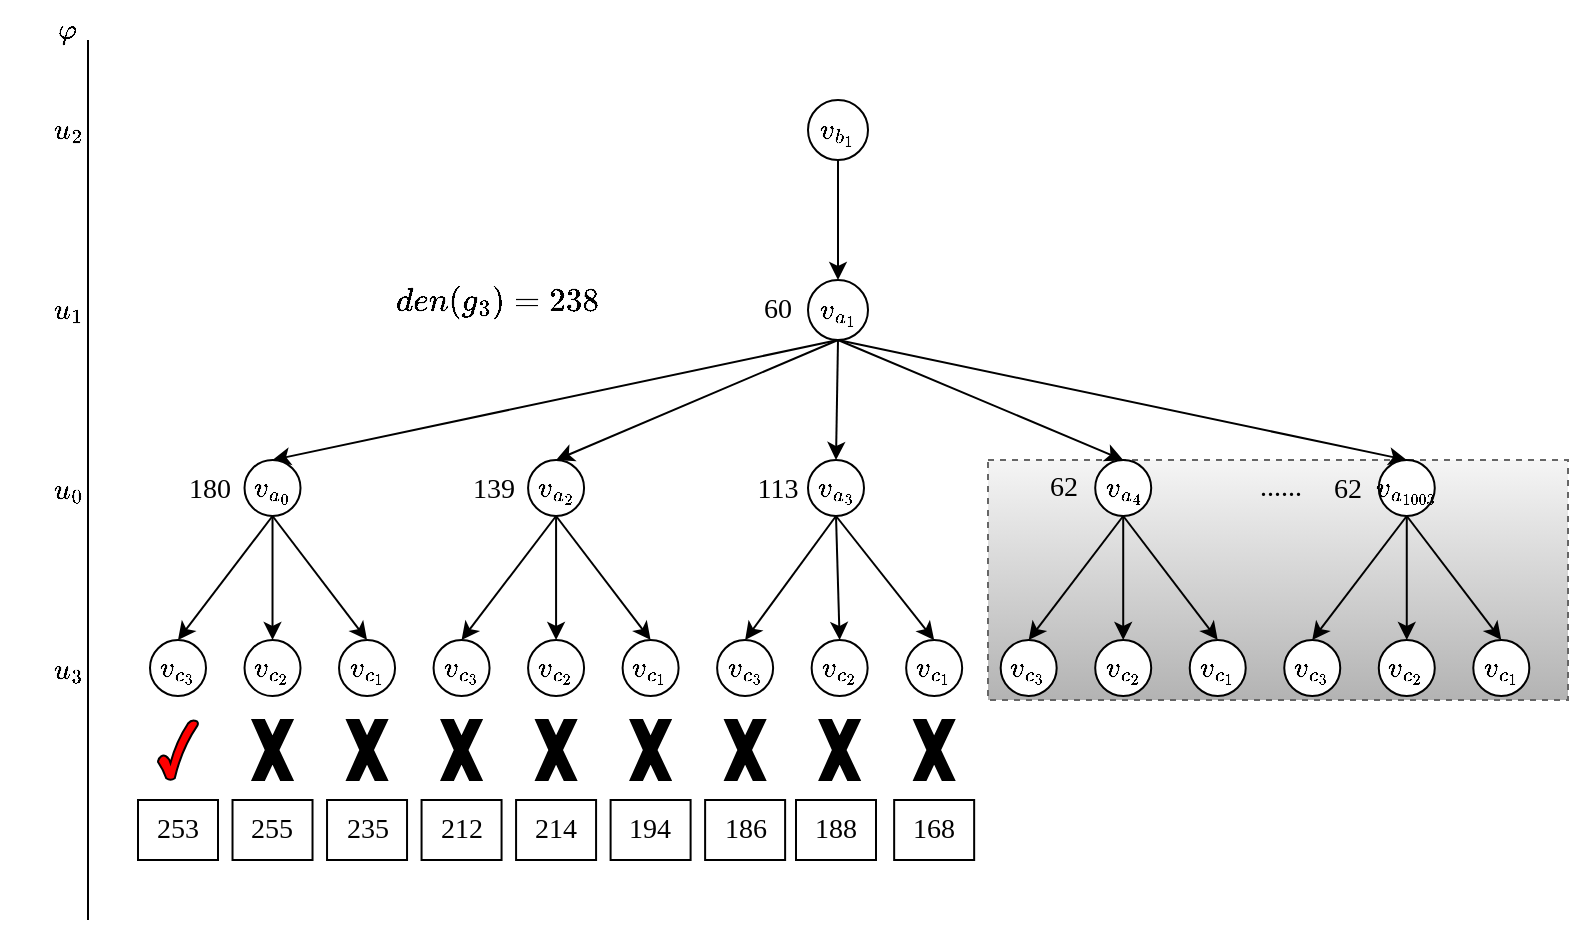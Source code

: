 <mxfile version="22.0.8" type="github">
  <diagram name="第 1 页" id="oirfP8GlLZbANJKovkfx">
    <mxGraphModel dx="1434" dy="796" grid="1" gridSize="10" guides="1" tooltips="1" connect="1" arrows="1" fold="1" page="1" pageScale="1" pageWidth="1169" pageHeight="1654" math="1" shadow="0">
      <root>
        <mxCell id="0" />
        <mxCell id="1" parent="0" />
        <mxCell id="uFLqNF3YbA82gDsRBkXz-91" value="" style="rounded=0;whiteSpace=wrap;html=1;dashed=1;fillColor=#f5f5f5;strokeColor=#666666;gradientColor=#b3b3b3;" vertex="1" parent="1">
          <mxGeometry x="500" y="290" width="290" height="120" as="geometry" />
        </mxCell>
        <mxCell id="uFLqNF3YbA82gDsRBkXz-1" value="" style="endArrow=none;html=1;rounded=0;fontSize=14;fontFamily=Times New Roman;" edge="1" parent="1">
          <mxGeometry width="50" height="50" relative="1" as="geometry">
            <mxPoint x="50" y="520" as="sourcePoint" />
            <mxPoint x="50" y="80" as="targetPoint" />
          </mxGeometry>
        </mxCell>
        <mxCell id="uFLqNF3YbA82gDsRBkXz-2" value="$$\varphi$$" style="text;html=1;strokeColor=none;fillColor=none;align=center;verticalAlign=middle;whiteSpace=wrap;rounded=0;fontFamily=Times New Roman;fontSize=14;" vertex="1" parent="1">
          <mxGeometry x="10" y="60" width="60" height="30" as="geometry" />
        </mxCell>
        <mxCell id="uFLqNF3YbA82gDsRBkXz-3" value="$$u_2$$" style="text;html=1;strokeColor=none;fillColor=none;align=center;verticalAlign=middle;whiteSpace=wrap;rounded=0;fontFamily=Times New Roman;fontSize=14;" vertex="1" parent="1">
          <mxGeometry x="10" y="110" width="60" height="30" as="geometry" />
        </mxCell>
        <mxCell id="uFLqNF3YbA82gDsRBkXz-4" value="$$u_1$$" style="text;html=1;strokeColor=none;fillColor=none;align=center;verticalAlign=middle;whiteSpace=wrap;rounded=0;fontFamily=Times New Roman;fontSize=14;" vertex="1" parent="1">
          <mxGeometry x="10" y="200" width="60" height="30" as="geometry" />
        </mxCell>
        <mxCell id="uFLqNF3YbA82gDsRBkXz-5" value="$$u_0$$" style="text;html=1;strokeColor=none;fillColor=none;align=center;verticalAlign=middle;whiteSpace=wrap;rounded=0;fontFamily=Times New Roman;fontSize=14;" vertex="1" parent="1">
          <mxGeometry x="10" y="290" width="60" height="30" as="geometry" />
        </mxCell>
        <mxCell id="uFLqNF3YbA82gDsRBkXz-6" style="edgeStyle=none;shape=connector;rounded=0;orthogonalLoop=1;jettySize=auto;html=1;exitX=0.5;exitY=0;exitDx=0;exitDy=0;labelBackgroundColor=default;strokeColor=default;align=center;verticalAlign=middle;fontFamily=Times New Roman;fontSize=14;fontColor=default;endArrow=classic;" edge="1" parent="1">
          <mxGeometry relative="1" as="geometry">
            <mxPoint x="341.5" y="120" as="sourcePoint" />
            <mxPoint x="341.5" y="120" as="targetPoint" />
          </mxGeometry>
        </mxCell>
        <mxCell id="uFLqNF3YbA82gDsRBkXz-7" style="edgeStyle=none;shape=connector;rounded=0;orthogonalLoop=1;jettySize=auto;html=1;exitX=0.5;exitY=1;exitDx=0;exitDy=0;entryX=0.5;entryY=0;entryDx=0;entryDy=0;labelBackgroundColor=default;strokeColor=default;align=center;verticalAlign=middle;fontFamily=Times New Roman;fontSize=14;fontColor=default;endArrow=classic;" edge="1" parent="1" source="uFLqNF3YbA82gDsRBkXz-8">
          <mxGeometry relative="1" as="geometry">
            <mxPoint x="425" y="200" as="targetPoint" />
          </mxGeometry>
        </mxCell>
        <mxCell id="uFLqNF3YbA82gDsRBkXz-8" value="$$v_{b_{1}}$$" style="ellipse;whiteSpace=wrap;html=1;aspect=fixed;fontFamily=Times New Roman;fontSize=14;fontColor=default;" vertex="1" parent="1">
          <mxGeometry x="410" y="110" width="30" height="30" as="geometry" />
        </mxCell>
        <mxCell id="uFLqNF3YbA82gDsRBkXz-9" style="edgeStyle=none;shape=connector;rounded=0;orthogonalLoop=1;jettySize=auto;html=1;exitX=0.5;exitY=1;exitDx=0;exitDy=0;entryX=0.5;entryY=0;entryDx=0;entryDy=0;labelBackgroundColor=default;strokeColor=default;align=center;verticalAlign=middle;fontFamily=Helvetica;fontSize=11;fontColor=default;endArrow=classic;" edge="1" parent="1" source="uFLqNF3YbA82gDsRBkXz-14" target="uFLqNF3YbA82gDsRBkXz-21">
          <mxGeometry relative="1" as="geometry" />
        </mxCell>
        <mxCell id="uFLqNF3YbA82gDsRBkXz-10" style="edgeStyle=none;shape=connector;rounded=0;orthogonalLoop=1;jettySize=auto;html=1;exitX=0.5;exitY=1;exitDx=0;exitDy=0;entryX=0.5;entryY=0;entryDx=0;entryDy=0;labelBackgroundColor=default;strokeColor=default;align=center;verticalAlign=middle;fontFamily=Helvetica;fontSize=11;fontColor=default;endArrow=classic;" edge="1" parent="1" source="uFLqNF3YbA82gDsRBkXz-14" target="uFLqNF3YbA82gDsRBkXz-22">
          <mxGeometry relative="1" as="geometry" />
        </mxCell>
        <mxCell id="uFLqNF3YbA82gDsRBkXz-11" style="edgeStyle=none;shape=connector;rounded=0;orthogonalLoop=1;jettySize=auto;html=1;exitX=0.5;exitY=1;exitDx=0;exitDy=0;entryX=0.5;entryY=0;entryDx=0;entryDy=0;labelBackgroundColor=default;strokeColor=default;align=center;verticalAlign=middle;fontFamily=Helvetica;fontSize=11;fontColor=default;endArrow=classic;" edge="1" parent="1" source="uFLqNF3YbA82gDsRBkXz-14" target="uFLqNF3YbA82gDsRBkXz-47">
          <mxGeometry relative="1" as="geometry" />
        </mxCell>
        <mxCell id="uFLqNF3YbA82gDsRBkXz-12" style="edgeStyle=none;shape=connector;rounded=0;orthogonalLoop=1;jettySize=auto;html=1;exitX=0.5;exitY=1;exitDx=0;exitDy=0;entryX=0.5;entryY=0;entryDx=0;entryDy=0;labelBackgroundColor=default;strokeColor=default;align=center;verticalAlign=middle;fontFamily=Helvetica;fontSize=11;fontColor=default;endArrow=classic;" edge="1" parent="1" source="uFLqNF3YbA82gDsRBkXz-14" target="uFLqNF3YbA82gDsRBkXz-51">
          <mxGeometry relative="1" as="geometry" />
        </mxCell>
        <mxCell id="uFLqNF3YbA82gDsRBkXz-13" style="edgeStyle=none;shape=connector;rounded=0;orthogonalLoop=1;jettySize=auto;html=1;exitX=0.5;exitY=1;exitDx=0;exitDy=0;entryX=0.5;entryY=0;entryDx=0;entryDy=0;labelBackgroundColor=default;strokeColor=default;align=center;verticalAlign=middle;fontFamily=Helvetica;fontSize=11;fontColor=default;endArrow=classic;" edge="1" parent="1" source="uFLqNF3YbA82gDsRBkXz-14" target="uFLqNF3YbA82gDsRBkXz-55">
          <mxGeometry relative="1" as="geometry" />
        </mxCell>
        <mxCell id="uFLqNF3YbA82gDsRBkXz-14" value="$$v_{a_{1}}$$" style="ellipse;whiteSpace=wrap;html=1;aspect=fixed;fontFamily=Times New Roman;fontSize=14;fontColor=default;" vertex="1" parent="1">
          <mxGeometry x="410" y="200" width="30" height="30" as="geometry" />
        </mxCell>
        <mxCell id="uFLqNF3YbA82gDsRBkXz-15" value="$$u_3$$" style="text;html=1;strokeColor=none;fillColor=none;align=center;verticalAlign=middle;whiteSpace=wrap;rounded=0;fontFamily=Times New Roman;fontSize=14;" vertex="1" parent="1">
          <mxGeometry x="10" y="380" width="60" height="30" as="geometry" />
        </mxCell>
        <mxCell id="uFLqNF3YbA82gDsRBkXz-16" value="" style="verticalLabelPosition=bottom;verticalAlign=top;html=1;shape=mxgraph.basic.x;fontFamily=Times New Roman;fontSize=14;fontColor=default;fillColor=#000000;" vertex="1" parent="1">
          <mxGeometry x="132.26" y="420" width="20" height="30" as="geometry" />
        </mxCell>
        <mxCell id="uFLqNF3YbA82gDsRBkXz-17" value="" style="verticalLabelPosition=bottom;verticalAlign=top;html=1;shape=mxgraph.basic.x;fontFamily=Times New Roman;fontSize=14;fontColor=default;fillColor=#000000;" vertex="1" parent="1">
          <mxGeometry x="179.52" y="420" width="20" height="30" as="geometry" />
        </mxCell>
        <mxCell id="uFLqNF3YbA82gDsRBkXz-18" value="253" style="rounded=0;whiteSpace=wrap;html=1;fontSize=14;fontFamily=Times New Roman;" vertex="1" parent="1">
          <mxGeometry x="75" y="460" width="40" height="30" as="geometry" />
        </mxCell>
        <mxCell id="uFLqNF3YbA82gDsRBkXz-19" value="255" style="rounded=0;whiteSpace=wrap;html=1;fontSize=14;fontFamily=Times New Roman;" vertex="1" parent="1">
          <mxGeometry x="122.26" y="460" width="40" height="30" as="geometry" />
        </mxCell>
        <mxCell id="uFLqNF3YbA82gDsRBkXz-20" value="235" style="rounded=0;whiteSpace=wrap;html=1;fontSize=14;fontFamily=Times New Roman;" vertex="1" parent="1">
          <mxGeometry x="169.52" y="460" width="40" height="30" as="geometry" />
        </mxCell>
        <mxCell id="uFLqNF3YbA82gDsRBkXz-21" value="$$v_{a_{0}}$$" style="ellipse;whiteSpace=wrap;html=1;aspect=fixed;fontFamily=Times New Roman;fontSize=14;fontColor=default;" vertex="1" parent="1">
          <mxGeometry x="128.26" y="290" width="28" height="28" as="geometry" />
        </mxCell>
        <mxCell id="uFLqNF3YbA82gDsRBkXz-22" value="$$v_{a_{2}}$$" style="ellipse;whiteSpace=wrap;html=1;aspect=fixed;fontFamily=Times New Roman;fontSize=14;fontColor=default;" vertex="1" parent="1">
          <mxGeometry x="270.041" y="290" width="28" height="28" as="geometry" />
        </mxCell>
        <mxCell id="uFLqNF3YbA82gDsRBkXz-23" value="$$v_{c_{3}}$$" style="ellipse;whiteSpace=wrap;html=1;aspect=fixed;fontFamily=Times New Roman;fontSize=14;fontColor=default;" vertex="1" parent="1">
          <mxGeometry x="81" y="380" width="28" height="28" as="geometry" />
        </mxCell>
        <mxCell id="uFLqNF3YbA82gDsRBkXz-24" style="edgeStyle=none;shape=connector;rounded=0;orthogonalLoop=1;jettySize=auto;html=1;exitX=0.5;exitY=1;exitDx=0;exitDy=0;entryX=0.5;entryY=0;entryDx=0;entryDy=0;labelBackgroundColor=default;strokeColor=default;align=center;verticalAlign=middle;fontFamily=Times New Roman;fontSize=14;fontColor=default;endArrow=classic;" edge="1" parent="1" source="uFLqNF3YbA82gDsRBkXz-21" target="uFLqNF3YbA82gDsRBkXz-23">
          <mxGeometry relative="1" as="geometry" />
        </mxCell>
        <mxCell id="uFLqNF3YbA82gDsRBkXz-25" value="$$v_{c_{2}}$$" style="ellipse;whiteSpace=wrap;html=1;aspect=fixed;fontFamily=Times New Roman;fontSize=14;fontColor=default;" vertex="1" parent="1">
          <mxGeometry x="128.26" y="380" width="28" height="28" as="geometry" />
        </mxCell>
        <mxCell id="uFLqNF3YbA82gDsRBkXz-26" style="edgeStyle=none;shape=connector;rounded=0;orthogonalLoop=1;jettySize=auto;html=1;exitX=0.5;exitY=1;exitDx=0;exitDy=0;entryX=0.5;entryY=0;entryDx=0;entryDy=0;labelBackgroundColor=default;strokeColor=default;align=center;verticalAlign=middle;fontFamily=Times New Roman;fontSize=14;fontColor=default;endArrow=classic;" edge="1" parent="1" source="uFLqNF3YbA82gDsRBkXz-21" target="uFLqNF3YbA82gDsRBkXz-25">
          <mxGeometry relative="1" as="geometry" />
        </mxCell>
        <mxCell id="uFLqNF3YbA82gDsRBkXz-27" value="$$v_{c_{1}}$$" style="ellipse;whiteSpace=wrap;html=1;aspect=fixed;fontFamily=Times New Roman;fontSize=14;fontColor=default;" vertex="1" parent="1">
          <mxGeometry x="175.521" y="380" width="28" height="28" as="geometry" />
        </mxCell>
        <mxCell id="uFLqNF3YbA82gDsRBkXz-28" style="edgeStyle=none;shape=connector;rounded=0;orthogonalLoop=1;jettySize=auto;html=1;exitX=0.5;exitY=1;exitDx=0;exitDy=0;entryX=0.5;entryY=0;entryDx=0;entryDy=0;labelBackgroundColor=default;strokeColor=default;align=center;verticalAlign=middle;fontFamily=Times New Roman;fontSize=14;fontColor=default;endArrow=classic;" edge="1" parent="1" source="uFLqNF3YbA82gDsRBkXz-21" target="uFLqNF3YbA82gDsRBkXz-27">
          <mxGeometry relative="1" as="geometry" />
        </mxCell>
        <mxCell id="uFLqNF3YbA82gDsRBkXz-29" value="$$v_{c_{3}}$$" style="ellipse;whiteSpace=wrap;html=1;aspect=fixed;fontFamily=Times New Roman;fontSize=14;fontColor=default;" vertex="1" parent="1">
          <mxGeometry x="222.781" y="380" width="28" height="28" as="geometry" />
        </mxCell>
        <mxCell id="uFLqNF3YbA82gDsRBkXz-30" style="edgeStyle=none;shape=connector;rounded=0;orthogonalLoop=1;jettySize=auto;html=1;exitX=0.5;exitY=1;exitDx=0;exitDy=0;entryX=0.5;entryY=0;entryDx=0;entryDy=0;labelBackgroundColor=default;strokeColor=default;align=center;verticalAlign=middle;fontFamily=Times New Roman;fontSize=14;fontColor=default;endArrow=classic;" edge="1" parent="1" source="uFLqNF3YbA82gDsRBkXz-22" target="uFLqNF3YbA82gDsRBkXz-29">
          <mxGeometry relative="1" as="geometry" />
        </mxCell>
        <mxCell id="uFLqNF3YbA82gDsRBkXz-31" value="$$v_{c_{2}}$$" style="ellipse;whiteSpace=wrap;html=1;aspect=fixed;fontFamily=Times New Roman;fontSize=14;fontColor=default;" vertex="1" parent="1">
          <mxGeometry x="270.041" y="380" width="28" height="28" as="geometry" />
        </mxCell>
        <mxCell id="uFLqNF3YbA82gDsRBkXz-32" style="edgeStyle=none;shape=connector;rounded=0;orthogonalLoop=1;jettySize=auto;html=1;exitX=0.5;exitY=1;exitDx=0;exitDy=0;entryX=0.5;entryY=0;entryDx=0;entryDy=0;labelBackgroundColor=default;strokeColor=default;align=center;verticalAlign=middle;fontFamily=Times New Roman;fontSize=14;fontColor=default;endArrow=classic;" edge="1" parent="1" source="uFLqNF3YbA82gDsRBkXz-22" target="uFLqNF3YbA82gDsRBkXz-31">
          <mxGeometry relative="1" as="geometry" />
        </mxCell>
        <mxCell id="uFLqNF3YbA82gDsRBkXz-33" value="$$v_{c_{1}}$$" style="ellipse;whiteSpace=wrap;html=1;aspect=fixed;fontFamily=Times New Roman;fontSize=14;fontColor=default;" vertex="1" parent="1">
          <mxGeometry x="317.301" y="380" width="28" height="28" as="geometry" />
        </mxCell>
        <mxCell id="uFLqNF3YbA82gDsRBkXz-34" style="edgeStyle=none;shape=connector;rounded=0;orthogonalLoop=1;jettySize=auto;html=1;exitX=0.5;exitY=1;exitDx=0;exitDy=0;entryX=0.5;entryY=0;entryDx=0;entryDy=0;labelBackgroundColor=default;strokeColor=default;align=center;verticalAlign=middle;fontFamily=Times New Roman;fontSize=14;fontColor=default;endArrow=classic;" edge="1" parent="1" source="uFLqNF3YbA82gDsRBkXz-22" target="uFLqNF3YbA82gDsRBkXz-33">
          <mxGeometry relative="1" as="geometry" />
        </mxCell>
        <mxCell id="uFLqNF3YbA82gDsRBkXz-35" value="$$v_{c_{3}}$$" style="ellipse;whiteSpace=wrap;html=1;aspect=fixed;fontFamily=Times New Roman;fontSize=14;fontColor=default;" vertex="1" parent="1">
          <mxGeometry x="364.562" y="380" width="28" height="28" as="geometry" />
        </mxCell>
        <mxCell id="uFLqNF3YbA82gDsRBkXz-36" value="$$v_{c_{2}}$$" style="ellipse;whiteSpace=wrap;html=1;aspect=fixed;fontFamily=Times New Roman;fontSize=14;fontColor=default;" vertex="1" parent="1">
          <mxGeometry x="411.822" y="380" width="28" height="28" as="geometry" />
        </mxCell>
        <mxCell id="uFLqNF3YbA82gDsRBkXz-37" value="$$v_{c_{1}}$$" style="ellipse;whiteSpace=wrap;html=1;aspect=fixed;fontFamily=Times New Roman;fontSize=14;fontColor=default;" vertex="1" parent="1">
          <mxGeometry x="459.082" y="380" width="28" height="28" as="geometry" />
        </mxCell>
        <mxCell id="uFLqNF3YbA82gDsRBkXz-38" value="$$v_{c_{3}}$$" style="ellipse;whiteSpace=wrap;html=1;aspect=fixed;fontFamily=Times New Roman;fontSize=14;fontColor=default;" vertex="1" parent="1">
          <mxGeometry x="506.342" y="380" width="28" height="28" as="geometry" />
        </mxCell>
        <mxCell id="uFLqNF3YbA82gDsRBkXz-39" value="$$v_{c_{2}}$$" style="ellipse;whiteSpace=wrap;html=1;aspect=fixed;fontFamily=Times New Roman;fontSize=14;fontColor=default;" vertex="1" parent="1">
          <mxGeometry x="553.603" y="380" width="28" height="28" as="geometry" />
        </mxCell>
        <mxCell id="uFLqNF3YbA82gDsRBkXz-40" value="$$v_{c_{1}}$$" style="ellipse;whiteSpace=wrap;html=1;aspect=fixed;fontFamily=Times New Roman;fontSize=14;fontColor=default;" vertex="1" parent="1">
          <mxGeometry x="600.863" y="380" width="28" height="28" as="geometry" />
        </mxCell>
        <mxCell id="uFLqNF3YbA82gDsRBkXz-41" value="$$v_{c_{3}}$$" style="ellipse;whiteSpace=wrap;html=1;aspect=fixed;fontFamily=Times New Roman;fontSize=14;fontColor=default;" vertex="1" parent="1">
          <mxGeometry x="648.123" y="380" width="28" height="28" as="geometry" />
        </mxCell>
        <mxCell id="uFLqNF3YbA82gDsRBkXz-42" value="$$v_{c_{2}}$$" style="ellipse;whiteSpace=wrap;html=1;aspect=fixed;fontFamily=Times New Roman;fontSize=14;fontColor=default;" vertex="1" parent="1">
          <mxGeometry x="695.384" y="380" width="28" height="28" as="geometry" />
        </mxCell>
        <mxCell id="uFLqNF3YbA82gDsRBkXz-43" value="$$v_{c_{1}}$$" style="ellipse;whiteSpace=wrap;html=1;aspect=fixed;fontFamily=Times New Roman;fontSize=14;fontColor=default;" vertex="1" parent="1">
          <mxGeometry x="742.644" y="380" width="28" height="28" as="geometry" />
        </mxCell>
        <mxCell id="uFLqNF3YbA82gDsRBkXz-44" style="edgeStyle=none;shape=connector;rounded=0;orthogonalLoop=1;jettySize=auto;html=1;exitX=0.5;exitY=1;exitDx=0;exitDy=0;entryX=0.5;entryY=0;entryDx=0;entryDy=0;labelBackgroundColor=default;strokeColor=default;align=center;verticalAlign=middle;fontFamily=Times New Roman;fontSize=14;fontColor=default;endArrow=classic;" edge="1" parent="1" source="uFLqNF3YbA82gDsRBkXz-47" target="uFLqNF3YbA82gDsRBkXz-35">
          <mxGeometry relative="1" as="geometry" />
        </mxCell>
        <mxCell id="uFLqNF3YbA82gDsRBkXz-45" style="edgeStyle=none;shape=connector;rounded=0;orthogonalLoop=1;jettySize=auto;html=1;exitX=0.5;exitY=1;exitDx=0;exitDy=0;entryX=0.5;entryY=0;entryDx=0;entryDy=0;labelBackgroundColor=default;strokeColor=default;align=center;verticalAlign=middle;fontFamily=Times New Roman;fontSize=14;fontColor=default;endArrow=classic;" edge="1" parent="1" source="uFLqNF3YbA82gDsRBkXz-47" target="uFLqNF3YbA82gDsRBkXz-36">
          <mxGeometry relative="1" as="geometry" />
        </mxCell>
        <mxCell id="uFLqNF3YbA82gDsRBkXz-46" style="edgeStyle=none;shape=connector;rounded=0;orthogonalLoop=1;jettySize=auto;html=1;exitX=0.5;exitY=1;exitDx=0;exitDy=0;entryX=0.5;entryY=0;entryDx=0;entryDy=0;labelBackgroundColor=default;strokeColor=default;align=center;verticalAlign=middle;fontFamily=Times New Roman;fontSize=14;fontColor=default;endArrow=classic;" edge="1" parent="1" source="uFLqNF3YbA82gDsRBkXz-47" target="uFLqNF3YbA82gDsRBkXz-37">
          <mxGeometry relative="1" as="geometry" />
        </mxCell>
        <mxCell id="uFLqNF3YbA82gDsRBkXz-47" value="$$v_{a_{3}}$$" style="ellipse;whiteSpace=wrap;html=1;aspect=fixed;fontFamily=Times New Roman;fontSize=14;fontColor=default;" vertex="1" parent="1">
          <mxGeometry x="410" y="290" width="28" height="28" as="geometry" />
        </mxCell>
        <mxCell id="uFLqNF3YbA82gDsRBkXz-48" style="edgeStyle=none;shape=connector;rounded=0;orthogonalLoop=1;jettySize=auto;html=1;exitX=0.5;exitY=1;exitDx=0;exitDy=0;entryX=0.5;entryY=0;entryDx=0;entryDy=0;labelBackgroundColor=default;strokeColor=default;align=center;verticalAlign=middle;fontFamily=Times New Roman;fontSize=14;fontColor=default;endArrow=classic;" edge="1" parent="1" source="uFLqNF3YbA82gDsRBkXz-51" target="uFLqNF3YbA82gDsRBkXz-38">
          <mxGeometry relative="1" as="geometry" />
        </mxCell>
        <mxCell id="uFLqNF3YbA82gDsRBkXz-49" style="edgeStyle=none;shape=connector;rounded=0;orthogonalLoop=1;jettySize=auto;html=1;exitX=0.5;exitY=1;exitDx=0;exitDy=0;entryX=0.5;entryY=0;entryDx=0;entryDy=0;labelBackgroundColor=default;strokeColor=default;align=center;verticalAlign=middle;fontFamily=Times New Roman;fontSize=14;fontColor=default;endArrow=classic;" edge="1" parent="1" source="uFLqNF3YbA82gDsRBkXz-51" target="uFLqNF3YbA82gDsRBkXz-39">
          <mxGeometry relative="1" as="geometry" />
        </mxCell>
        <mxCell id="uFLqNF3YbA82gDsRBkXz-50" style="edgeStyle=none;shape=connector;rounded=0;orthogonalLoop=1;jettySize=auto;html=1;exitX=0.5;exitY=1;exitDx=0;exitDy=0;entryX=0.5;entryY=0;entryDx=0;entryDy=0;labelBackgroundColor=default;strokeColor=default;align=center;verticalAlign=middle;fontFamily=Times New Roman;fontSize=14;fontColor=default;endArrow=classic;" edge="1" parent="1" source="uFLqNF3YbA82gDsRBkXz-51" target="uFLqNF3YbA82gDsRBkXz-40">
          <mxGeometry relative="1" as="geometry" />
        </mxCell>
        <mxCell id="uFLqNF3YbA82gDsRBkXz-51" value="$$v_{a_{4}}$$" style="ellipse;whiteSpace=wrap;html=1;aspect=fixed;fontFamily=Times New Roman;fontSize=14;fontColor=default;" vertex="1" parent="1">
          <mxGeometry x="553.603" y="290" width="28" height="28" as="geometry" />
        </mxCell>
        <mxCell id="uFLqNF3YbA82gDsRBkXz-52" style="edgeStyle=none;shape=connector;rounded=0;orthogonalLoop=1;jettySize=auto;html=1;exitX=0.5;exitY=1;exitDx=0;exitDy=0;entryX=0.5;entryY=0;entryDx=0;entryDy=0;labelBackgroundColor=default;strokeColor=default;align=center;verticalAlign=middle;fontFamily=Times New Roman;fontSize=14;fontColor=default;endArrow=classic;" edge="1" parent="1" source="uFLqNF3YbA82gDsRBkXz-55" target="uFLqNF3YbA82gDsRBkXz-41">
          <mxGeometry relative="1" as="geometry" />
        </mxCell>
        <mxCell id="uFLqNF3YbA82gDsRBkXz-53" style="edgeStyle=none;shape=connector;rounded=0;orthogonalLoop=1;jettySize=auto;html=1;exitX=0.5;exitY=1;exitDx=0;exitDy=0;entryX=0.5;entryY=0;entryDx=0;entryDy=0;labelBackgroundColor=default;strokeColor=default;align=center;verticalAlign=middle;fontFamily=Times New Roman;fontSize=14;fontColor=default;endArrow=classic;" edge="1" parent="1" source="uFLqNF3YbA82gDsRBkXz-55" target="uFLqNF3YbA82gDsRBkXz-42">
          <mxGeometry relative="1" as="geometry" />
        </mxCell>
        <mxCell id="uFLqNF3YbA82gDsRBkXz-54" style="edgeStyle=none;shape=connector;rounded=0;orthogonalLoop=1;jettySize=auto;html=1;exitX=0.5;exitY=1;exitDx=0;exitDy=0;entryX=0.5;entryY=0;entryDx=0;entryDy=0;labelBackgroundColor=default;strokeColor=default;align=center;verticalAlign=middle;fontFamily=Times New Roman;fontSize=14;fontColor=default;endArrow=classic;" edge="1" parent="1" source="uFLqNF3YbA82gDsRBkXz-55" target="uFLqNF3YbA82gDsRBkXz-43">
          <mxGeometry relative="1" as="geometry" />
        </mxCell>
        <mxCell id="uFLqNF3YbA82gDsRBkXz-55" value="$$v_{a_{1003}}$$" style="ellipse;whiteSpace=wrap;html=1;aspect=fixed;fontFamily=Times New Roman;fontSize=14;fontColor=default;" vertex="1" parent="1">
          <mxGeometry x="695.384" y="290" width="28" height="28" as="geometry" />
        </mxCell>
        <mxCell id="uFLqNF3YbA82gDsRBkXz-56" value="......" style="text;html=1;strokeColor=none;fillColor=none;align=center;verticalAlign=middle;whiteSpace=wrap;rounded=0;fontSize=14;fontFamily=Times New Roman;fontColor=default;" vertex="1" parent="1">
          <mxGeometry x="618.285" y="290" width="56.712" height="28" as="geometry" />
        </mxCell>
        <mxCell id="uFLqNF3YbA82gDsRBkXz-57" value="" style="verticalLabelPosition=bottom;verticalAlign=top;html=1;shape=mxgraph.basic.tick;fontFamily=Times New Roman;fontSize=14;fontColor=#000000;fillColor=#ff0000;" vertex="1" parent="1">
          <mxGeometry x="85" y="420" width="20" height="30" as="geometry" />
        </mxCell>
        <mxCell id="uFLqNF3YbA82gDsRBkXz-82" value="$$den(g_3)=238$$" style="text;html=1;strokeColor=none;fillColor=none;align=center;verticalAlign=middle;whiteSpace=wrap;rounded=0;fontSize=16;fontFamily=Times New Roman;fontColor=default;" vertex="1" parent="1">
          <mxGeometry x="209.52" y="190" width="90" height="40" as="geometry" />
        </mxCell>
        <mxCell id="uFLqNF3YbA82gDsRBkXz-83" value="60" style="text;html=1;strokeColor=none;fillColor=none;align=center;verticalAlign=middle;whiteSpace=wrap;rounded=0;fontFamily=Times New Roman;fontSize=14;" vertex="1" parent="1">
          <mxGeometry x="365" y="200" width="60" height="30" as="geometry" />
        </mxCell>
        <mxCell id="uFLqNF3YbA82gDsRBkXz-84" value="180" style="text;html=1;strokeColor=none;fillColor=none;align=center;verticalAlign=middle;whiteSpace=wrap;rounded=0;fontFamily=Times New Roman;fontSize=14;" vertex="1" parent="1">
          <mxGeometry x="81" y="290" width="60" height="30" as="geometry" />
        </mxCell>
        <mxCell id="uFLqNF3YbA82gDsRBkXz-85" value="139" style="text;html=1;strokeColor=none;fillColor=none;align=center;verticalAlign=middle;whiteSpace=wrap;rounded=0;fontFamily=Times New Roman;fontSize=14;" vertex="1" parent="1">
          <mxGeometry x="222.78" y="290" width="60" height="30" as="geometry" />
        </mxCell>
        <mxCell id="uFLqNF3YbA82gDsRBkXz-86" value="113" style="text;html=1;strokeColor=none;fillColor=none;align=center;verticalAlign=middle;whiteSpace=wrap;rounded=0;fontFamily=Times New Roman;fontSize=14;" vertex="1" parent="1">
          <mxGeometry x="364.56" y="290" width="60" height="30" as="geometry" />
        </mxCell>
        <mxCell id="uFLqNF3YbA82gDsRBkXz-87" value="62" style="text;html=1;strokeColor=none;fillColor=none;align=center;verticalAlign=middle;whiteSpace=wrap;rounded=0;fontFamily=Times New Roman;fontSize=14;" vertex="1" parent="1">
          <mxGeometry x="508.34" y="289" width="60" height="30" as="geometry" />
        </mxCell>
        <mxCell id="uFLqNF3YbA82gDsRBkXz-88" value="62" style="text;html=1;strokeColor=none;fillColor=none;align=center;verticalAlign=middle;whiteSpace=wrap;rounded=0;fontFamily=Times New Roman;fontSize=14;" vertex="1" parent="1">
          <mxGeometry x="650.12" y="290" width="60" height="30" as="geometry" />
        </mxCell>
        <mxCell id="uFLqNF3YbA82gDsRBkXz-92" value="" style="verticalLabelPosition=bottom;verticalAlign=top;html=1;shape=mxgraph.basic.x;fontFamily=Times New Roman;fontSize=14;fontColor=default;fillColor=#000000;" vertex="1" parent="1">
          <mxGeometry x="226.78" y="420" width="20" height="30" as="geometry" />
        </mxCell>
        <mxCell id="uFLqNF3YbA82gDsRBkXz-93" value="" style="verticalLabelPosition=bottom;verticalAlign=top;html=1;shape=mxgraph.basic.x;fontFamily=Times New Roman;fontSize=14;fontColor=default;fillColor=#000000;" vertex="1" parent="1">
          <mxGeometry x="274.04" y="420" width="20" height="30" as="geometry" />
        </mxCell>
        <mxCell id="uFLqNF3YbA82gDsRBkXz-95" value="" style="verticalLabelPosition=bottom;verticalAlign=top;html=1;shape=mxgraph.basic.x;fontFamily=Times New Roman;fontSize=14;fontColor=default;fillColor=#000000;" vertex="1" parent="1">
          <mxGeometry x="321.3" y="420" width="20" height="30" as="geometry" />
        </mxCell>
        <mxCell id="uFLqNF3YbA82gDsRBkXz-96" value="" style="verticalLabelPosition=bottom;verticalAlign=top;html=1;shape=mxgraph.basic.x;fontFamily=Times New Roman;fontSize=14;fontColor=default;fillColor=#000000;" vertex="1" parent="1">
          <mxGeometry x="368.56" y="420" width="20" height="30" as="geometry" />
        </mxCell>
        <mxCell id="uFLqNF3YbA82gDsRBkXz-97" value="" style="verticalLabelPosition=bottom;verticalAlign=top;html=1;shape=mxgraph.basic.x;fontFamily=Times New Roman;fontSize=14;fontColor=default;fillColor=#000000;" vertex="1" parent="1">
          <mxGeometry x="415.82" y="420" width="20" height="30" as="geometry" />
        </mxCell>
        <mxCell id="uFLqNF3YbA82gDsRBkXz-98" value="" style="verticalLabelPosition=bottom;verticalAlign=top;html=1;shape=mxgraph.basic.x;fontFamily=Times New Roman;fontSize=14;fontColor=default;fillColor=#000000;" vertex="1" parent="1">
          <mxGeometry x="463.08" y="420" width="20" height="30" as="geometry" />
        </mxCell>
        <mxCell id="uFLqNF3YbA82gDsRBkXz-99" value="212" style="rounded=0;whiteSpace=wrap;html=1;fontSize=14;fontFamily=Times New Roman;" vertex="1" parent="1">
          <mxGeometry x="216.78" y="460" width="40" height="30" as="geometry" />
        </mxCell>
        <mxCell id="uFLqNF3YbA82gDsRBkXz-100" value="214" style="rounded=0;whiteSpace=wrap;html=1;fontSize=14;fontFamily=Times New Roman;" vertex="1" parent="1">
          <mxGeometry x="264.04" y="460" width="40" height="30" as="geometry" />
        </mxCell>
        <mxCell id="uFLqNF3YbA82gDsRBkXz-101" value="194" style="rounded=0;whiteSpace=wrap;html=1;fontSize=14;fontFamily=Times New Roman;" vertex="1" parent="1">
          <mxGeometry x="311.3" y="460" width="40" height="30" as="geometry" />
        </mxCell>
        <mxCell id="uFLqNF3YbA82gDsRBkXz-102" value="186" style="rounded=0;whiteSpace=wrap;html=1;fontSize=14;fontFamily=Times New Roman;" vertex="1" parent="1">
          <mxGeometry x="358.56" y="460" width="40" height="30" as="geometry" />
        </mxCell>
        <mxCell id="uFLqNF3YbA82gDsRBkXz-103" value="188" style="rounded=0;whiteSpace=wrap;html=1;fontSize=14;fontFamily=Times New Roman;" vertex="1" parent="1">
          <mxGeometry x="404" y="460" width="40" height="30" as="geometry" />
        </mxCell>
        <mxCell id="uFLqNF3YbA82gDsRBkXz-104" value="168" style="rounded=0;whiteSpace=wrap;html=1;fontSize=14;fontFamily=Times New Roman;" vertex="1" parent="1">
          <mxGeometry x="453.08" y="460" width="40" height="30" as="geometry" />
        </mxCell>
      </root>
    </mxGraphModel>
  </diagram>
</mxfile>
